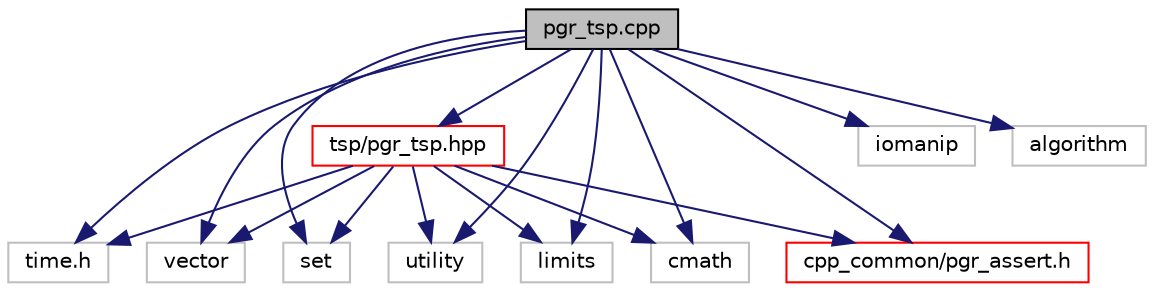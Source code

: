 digraph "pgr_tsp.cpp"
{
  edge [fontname="Helvetica",fontsize="10",labelfontname="Helvetica",labelfontsize="10"];
  node [fontname="Helvetica",fontsize="10",shape=record];
  Node0 [label="pgr_tsp.cpp",height=0.2,width=0.4,color="black", fillcolor="grey75", style="filled", fontcolor="black"];
  Node0 -> Node1 [color="midnightblue",fontsize="10",style="solid",fontname="Helvetica"];
  Node1 [label="tsp/pgr_tsp.hpp",height=0.2,width=0.4,color="red", fillcolor="white", style="filled",URL="$pgr__tsp_8hpp.html"];
  Node1 -> Node2 [color="midnightblue",fontsize="10",style="solid",fontname="Helvetica"];
  Node2 [label="time.h",height=0.2,width=0.4,color="grey75", fillcolor="white", style="filled"];
  Node1 -> Node4 [color="midnightblue",fontsize="10",style="solid",fontname="Helvetica"];
  Node4 [label="vector",height=0.2,width=0.4,color="grey75", fillcolor="white", style="filled"];
  Node1 -> Node5 [color="midnightblue",fontsize="10",style="solid",fontname="Helvetica"];
  Node5 [label="set",height=0.2,width=0.4,color="grey75", fillcolor="white", style="filled"];
  Node1 -> Node7 [color="midnightblue",fontsize="10",style="solid",fontname="Helvetica"];
  Node7 [label="utility",height=0.2,width=0.4,color="grey75", fillcolor="white", style="filled"];
  Node1 -> Node8 [color="midnightblue",fontsize="10",style="solid",fontname="Helvetica"];
  Node8 [label="limits",height=0.2,width=0.4,color="grey75", fillcolor="white", style="filled"];
  Node1 -> Node9 [color="midnightblue",fontsize="10",style="solid",fontname="Helvetica"];
  Node9 [label="cmath",height=0.2,width=0.4,color="grey75", fillcolor="white", style="filled"];
  Node1 -> Node10 [color="midnightblue",fontsize="10",style="solid",fontname="Helvetica"];
  Node10 [label="cpp_common/pgr_assert.h",height=0.2,width=0.4,color="red", fillcolor="white", style="filled",URL="$pgr__assert_8h.html",tooltip="Assertions Handling. "];
  Node0 -> Node2 [color="midnightblue",fontsize="10",style="solid",fontname="Helvetica"];
  Node0 -> Node7 [color="midnightblue",fontsize="10",style="solid",fontname="Helvetica"];
  Node0 -> Node23 [color="midnightblue",fontsize="10",style="solid",fontname="Helvetica"];
  Node23 [label="iomanip",height=0.2,width=0.4,color="grey75", fillcolor="white", style="filled"];
  Node0 -> Node8 [color="midnightblue",fontsize="10",style="solid",fontname="Helvetica"];
  Node0 -> Node4 [color="midnightblue",fontsize="10",style="solid",fontname="Helvetica"];
  Node0 -> Node5 [color="midnightblue",fontsize="10",style="solid",fontname="Helvetica"];
  Node0 -> Node21 [color="midnightblue",fontsize="10",style="solid",fontname="Helvetica"];
  Node21 [label="algorithm",height=0.2,width=0.4,color="grey75", fillcolor="white", style="filled"];
  Node0 -> Node9 [color="midnightblue",fontsize="10",style="solid",fontname="Helvetica"];
  Node0 -> Node10 [color="midnightblue",fontsize="10",style="solid",fontname="Helvetica"];
}

